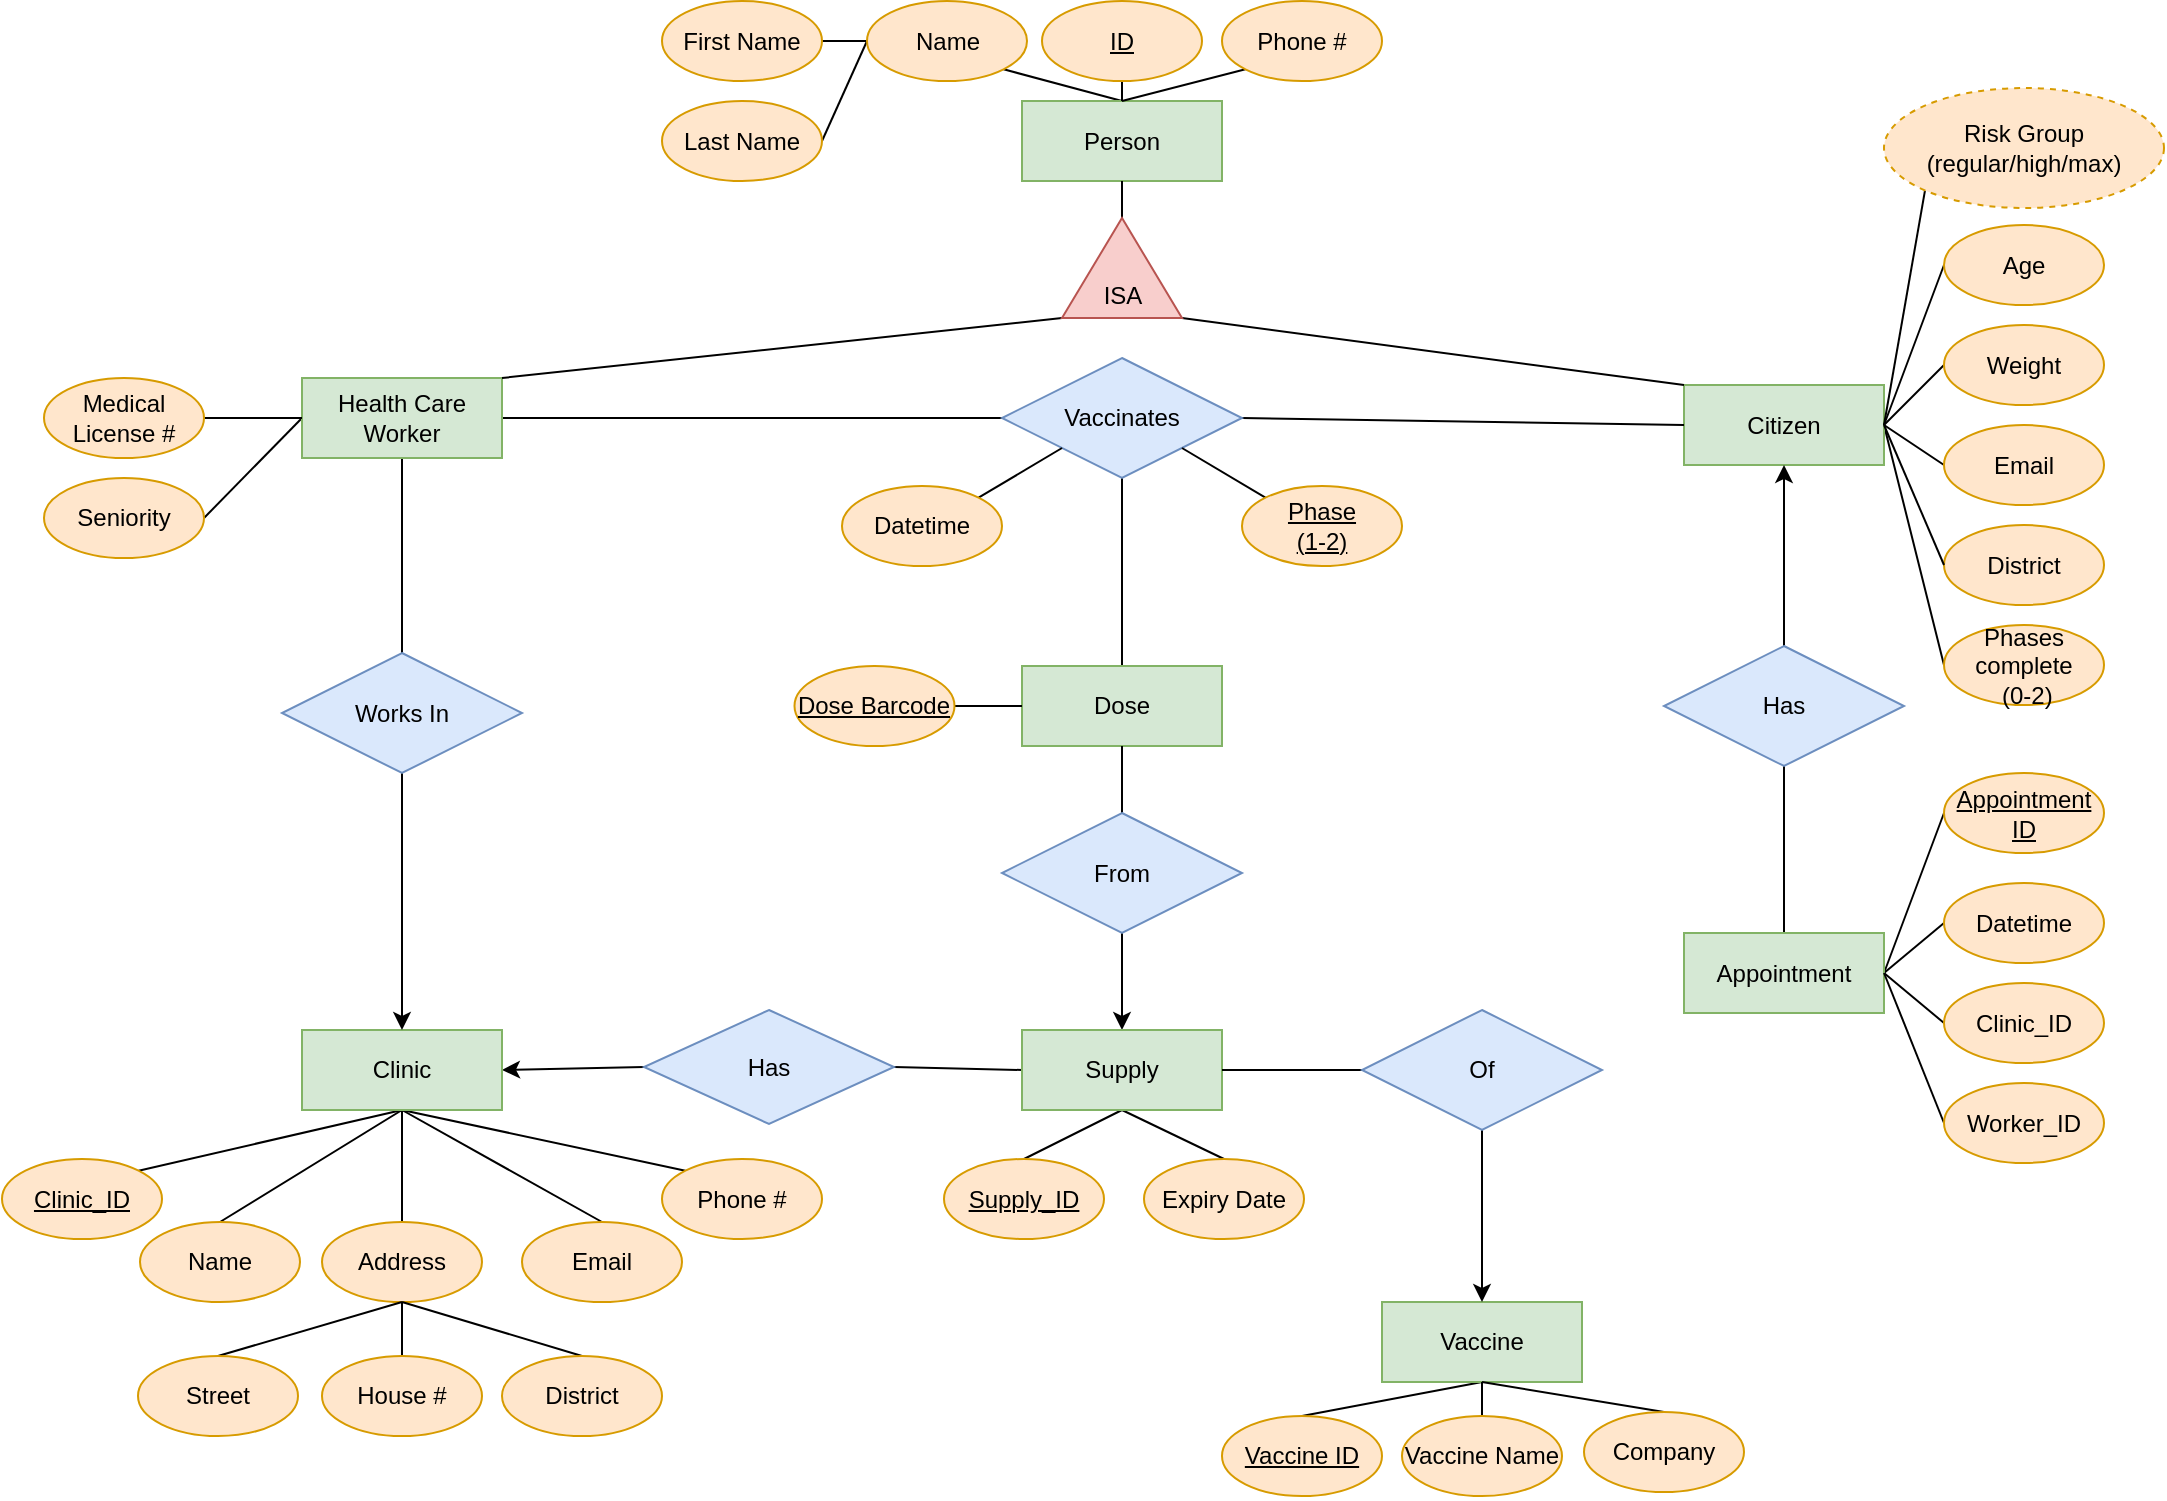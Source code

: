 <mxfile version="14.1.8" type="device"><diagram id="R2lEEEUBdFMjLlhIrx00" name="Page-1"><mxGraphModel dx="1936" dy="794" grid="1" gridSize="10" guides="1" tooltips="1" connect="1" arrows="1" fold="1" page="1" pageScale="1" pageWidth="850" pageHeight="1100" math="0" shadow="0" extFonts="Permanent Marker^https://fonts.googleapis.com/css?family=Permanent+Marker"><root><mxCell id="0"/><mxCell id="1" parent="0"/><mxCell id="DMTG2ygjU2RNoWO_4d3Z-73" style="edgeStyle=none;rounded=0;orthogonalLoop=1;jettySize=auto;html=1;exitX=0.5;exitY=1;exitDx=0;exitDy=0;entryX=0.5;entryY=0;entryDx=0;entryDy=0;endArrow=none;endFill=0;" parent="1" source="DMTG2ygjU2RNoWO_4d3Z-1" target="DMTG2ygjU2RNoWO_4d3Z-72" edge="1"><mxGeometry relative="1" as="geometry"/></mxCell><mxCell id="DMTG2ygjU2RNoWO_4d3Z-1" value="Vaccine" style="whiteSpace=wrap;html=1;align=center;fillColor=#d5e8d4;strokeColor=#82b366;" parent="1" vertex="1"><mxGeometry x="599" y="888" width="100" height="40" as="geometry"/></mxCell><mxCell id="2lOU7l8TIrE1X3rywShi-9" style="edgeStyle=none;rounded=0;orthogonalLoop=1;jettySize=auto;html=1;exitX=1;exitY=0.5;exitDx=0;exitDy=0;entryX=0;entryY=0.5;entryDx=0;entryDy=0;endArrow=none;endFill=0;" parent="1" source="DMTG2ygjU2RNoWO_4d3Z-3" target="2lOU7l8TIrE1X3rywShi-8" edge="1"><mxGeometry relative="1" as="geometry"/></mxCell><mxCell id="DMTG2ygjU2RNoWO_4d3Z-3" value="Citizen" style="whiteSpace=wrap;html=1;align=center;fillColor=#d5e8d4;strokeColor=#82b366;" parent="1" vertex="1"><mxGeometry x="750" y="429.5" width="100" height="40" as="geometry"/></mxCell><mxCell id="DMTG2ygjU2RNoWO_4d3Z-35" style="edgeStyle=none;rounded=0;orthogonalLoop=1;jettySize=auto;html=1;exitX=0.5;exitY=1;exitDx=0;exitDy=0;endArrow=none;endFill=0;entryX=0.5;entryY=0;entryDx=0;entryDy=0;" parent="1" source="DMTG2ygjU2RNoWO_4d3Z-4" target="iSl-QRDXqOYRvXfw0eQ--36" edge="1"><mxGeometry relative="1" as="geometry"><mxPoint x="197.813" y="883.976" as="targetPoint"/><mxPoint x="108" y="836.5" as="sourcePoint"/></mxGeometry></mxCell><mxCell id="DMTG2ygjU2RNoWO_4d3Z-62" style="edgeStyle=none;rounded=0;orthogonalLoop=1;jettySize=auto;html=1;exitX=0.5;exitY=1;exitDx=0;exitDy=0;entryX=0;entryY=0;entryDx=0;entryDy=0;endArrow=none;endFill=0;" parent="1" source="DMTG2ygjU2RNoWO_4d3Z-4" target="2lOU7l8TIrE1X3rywShi-2" edge="1"><mxGeometry relative="1" as="geometry"><mxPoint x="179" y="866.5" as="targetPoint"/><mxPoint x="108" y="836.5" as="sourcePoint"/></mxGeometry></mxCell><mxCell id="DMTG2ygjU2RNoWO_4d3Z-135" style="edgeStyle=none;rounded=0;orthogonalLoop=1;jettySize=auto;html=1;exitX=0.5;exitY=1;exitDx=0;exitDy=0;entryX=1;entryY=0;entryDx=0;entryDy=0;startArrow=none;startFill=0;endArrow=none;endFill=0;" parent="1" source="DMTG2ygjU2RNoWO_4d3Z-4" target="DMTG2ygjU2RNoWO_4d3Z-130" edge="1"><mxGeometry relative="1" as="geometry"><mxPoint x="108" y="836.5" as="sourcePoint"/></mxGeometry></mxCell><mxCell id="DMTG2ygjU2RNoWO_4d3Z-136" style="edgeStyle=none;rounded=0;orthogonalLoop=1;jettySize=auto;html=1;exitX=1;exitY=0.5;exitDx=0;exitDy=0;entryX=0;entryY=0.5;entryDx=0;entryDy=0;startArrow=classic;startFill=1;endArrow=none;endFill=0;" parent="1" source="DMTG2ygjU2RNoWO_4d3Z-4" target="qfPlXzgQKjk4texzWzcn-28" edge="1"><mxGeometry relative="1" as="geometry"><mxPoint x="355" y="775" as="targetPoint"/></mxGeometry></mxCell><mxCell id="DMTG2ygjU2RNoWO_4d3Z-152" style="edgeStyle=none;rounded=0;orthogonalLoop=1;jettySize=auto;html=1;exitX=0.5;exitY=1;exitDx=0;exitDy=0;entryX=0.5;entryY=0;entryDx=0;entryDy=0;startArrow=none;startFill=0;endArrow=none;endFill=0;" parent="1" source="DMTG2ygjU2RNoWO_4d3Z-4" target="DMTG2ygjU2RNoWO_4d3Z-151" edge="1"><mxGeometry relative="1" as="geometry"><mxPoint x="108" y="836.5" as="sourcePoint"/></mxGeometry></mxCell><mxCell id="2lOU7l8TIrE1X3rywShi-5" style="rounded=0;orthogonalLoop=1;jettySize=auto;html=1;exitX=0.5;exitY=1;exitDx=0;exitDy=0;entryX=0.5;entryY=0;entryDx=0;entryDy=0;endArrow=none;endFill=0;" parent="1" source="DMTG2ygjU2RNoWO_4d3Z-4" target="2lOU7l8TIrE1X3rywShi-4" edge="1"><mxGeometry relative="1" as="geometry"><mxPoint x="108" y="836.5" as="sourcePoint"/></mxGeometry></mxCell><mxCell id="DMTG2ygjU2RNoWO_4d3Z-4" value="Clinic" style="whiteSpace=wrap;html=1;align=center;fillColor=#d5e8d4;strokeColor=#82b366;" parent="1" vertex="1"><mxGeometry x="59" y="752" width="100" height="40" as="geometry"/></mxCell><mxCell id="DMTG2ygjU2RNoWO_4d3Z-125" style="edgeStyle=none;rounded=0;orthogonalLoop=1;jettySize=auto;html=1;exitX=0.5;exitY=1;exitDx=0;exitDy=0;entryX=0.5;entryY=0;entryDx=0;entryDy=0;endArrow=none;endFill=0;" parent="1" source="DMTG2ygjU2RNoWO_4d3Z-6" target="DMTG2ygjU2RNoWO_4d3Z-124" edge="1"><mxGeometry relative="1" as="geometry"/></mxCell><mxCell id="DMTG2ygjU2RNoWO_4d3Z-134" style="edgeStyle=none;rounded=0;orthogonalLoop=1;jettySize=auto;html=1;exitX=1;exitY=0.5;exitDx=0;exitDy=0;entryX=0;entryY=0.5;entryDx=0;entryDy=0;startArrow=none;startFill=0;endArrow=none;endFill=0;" parent="1" source="DMTG2ygjU2RNoWO_4d3Z-6" target="DMTG2ygjU2RNoWO_4d3Z-28" edge="1"><mxGeometry relative="1" as="geometry"/></mxCell><mxCell id="DMTG2ygjU2RNoWO_4d3Z-160" style="edgeStyle=none;rounded=0;orthogonalLoop=1;jettySize=auto;html=1;exitX=0;exitY=0.5;exitDx=0;exitDy=0;entryX=1;entryY=0.5;entryDx=0;entryDy=0;startArrow=none;startFill=0;endArrow=none;endFill=0;" parent="1" source="DMTG2ygjU2RNoWO_4d3Z-6" target="DMTG2ygjU2RNoWO_4d3Z-159" edge="1"><mxGeometry relative="1" as="geometry"/></mxCell><mxCell id="DMTG2ygjU2RNoWO_4d3Z-6" value="Health Care Worker" style="whiteSpace=wrap;html=1;align=center;fillColor=#d5e8d4;strokeColor=#82b366;" parent="1" vertex="1"><mxGeometry x="59" y="426" width="100" height="40" as="geometry"/></mxCell><mxCell id="DMTG2ygjU2RNoWO_4d3Z-56" style="edgeStyle=none;rounded=0;orthogonalLoop=1;jettySize=auto;html=1;exitX=0.5;exitY=0;exitDx=0;exitDy=0;entryX=1;entryY=1;entryDx=0;entryDy=0;endArrow=none;endFill=0;" parent="1" source="DMTG2ygjU2RNoWO_4d3Z-7" target="DMTG2ygjU2RNoWO_4d3Z-53" edge="1"><mxGeometry relative="1" as="geometry"><mxPoint x="466" y="277.5" as="sourcePoint"/></mxGeometry></mxCell><mxCell id="DMTG2ygjU2RNoWO_4d3Z-7" value="Person" style="whiteSpace=wrap;html=1;align=center;fillColor=#d5e8d4;strokeColor=#82b366;" parent="1" vertex="1"><mxGeometry x="419" y="287.5" width="100" height="40" as="geometry"/></mxCell><mxCell id="DMTG2ygjU2RNoWO_4d3Z-11" style="edgeStyle=orthogonalEdgeStyle;rounded=0;orthogonalLoop=1;jettySize=auto;html=1;exitX=0;exitY=0;exitDx=30;exitDy=0;exitPerimeter=0;entryX=0.5;entryY=1;entryDx=0;entryDy=0;endArrow=none;endFill=0;" parent="1" source="DMTG2ygjU2RNoWO_4d3Z-8" target="DMTG2ygjU2RNoWO_4d3Z-7" edge="1"><mxGeometry relative="1" as="geometry"/></mxCell><mxCell id="DMTG2ygjU2RNoWO_4d3Z-139" style="edgeStyle=none;rounded=0;orthogonalLoop=1;jettySize=auto;html=1;exitX=0;exitY=1;exitDx=0;exitDy=0;exitPerimeter=0;entryX=1;entryY=0;entryDx=0;entryDy=0;startArrow=none;startFill=0;endArrow=none;endFill=0;" parent="1" source="DMTG2ygjU2RNoWO_4d3Z-8" target="DMTG2ygjU2RNoWO_4d3Z-6" edge="1"><mxGeometry relative="1" as="geometry"/></mxCell><mxCell id="DMTG2ygjU2RNoWO_4d3Z-150" style="edgeStyle=none;rounded=0;orthogonalLoop=1;jettySize=auto;html=1;exitX=1;exitY=1;exitDx=0;exitDy=0;exitPerimeter=0;entryX=0;entryY=0;entryDx=0;entryDy=0;startArrow=none;startFill=0;endArrow=none;endFill=0;" parent="1" source="DMTG2ygjU2RNoWO_4d3Z-8" target="DMTG2ygjU2RNoWO_4d3Z-3" edge="1"><mxGeometry relative="1" as="geometry"/></mxCell><mxCell id="DMTG2ygjU2RNoWO_4d3Z-8" value="ISA" style="verticalLabelPosition=bottom;verticalAlign=top;html=1;shape=mxgraph.basic.acute_triangle;dx=0.5;fillColor=#f8cecc;strokeColor=#b85450;spacingBottom=0;spacingTop=-25;" parent="1" vertex="1"><mxGeometry x="439" y="346" width="60" height="50" as="geometry"/></mxCell><mxCell id="DMTG2ygjU2RNoWO_4d3Z-20" style="edgeStyle=none;rounded=0;orthogonalLoop=1;jettySize=auto;html=1;exitX=0.5;exitY=0;exitDx=0;exitDy=0;endArrow=classic;endFill=1;entryX=0.5;entryY=1;entryDx=0;entryDy=0;" parent="1" source="2lOU7l8TIrE1X3rywShi-17" target="DMTG2ygjU2RNoWO_4d3Z-3" edge="1"><mxGeometry relative="1" as="geometry"><mxPoint x="852" y="449.5" as="targetPoint"/><mxPoint x="800" y="553.5" as="sourcePoint"/></mxGeometry></mxCell><mxCell id="DMTG2ygjU2RNoWO_4d3Z-89" value="" style="edgeStyle=none;rounded=0;orthogonalLoop=1;jettySize=auto;html=1;endArrow=none;endFill=0;entryX=0.5;entryY=0;entryDx=0;entryDy=0;exitX=0.5;exitY=1;exitDx=0;exitDy=0;" parent="1" source="2lOU7l8TIrE1X3rywShi-17" target="2lOU7l8TIrE1X3rywShi-16" edge="1"><mxGeometry relative="1" as="geometry"><mxPoint x="800" y="613.5" as="sourcePoint"/><mxPoint x="800" y="690.5" as="targetPoint"/></mxGeometry></mxCell><mxCell id="DMTG2ygjU2RNoWO_4d3Z-145" style="edgeStyle=none;rounded=0;orthogonalLoop=1;jettySize=auto;html=1;exitX=0;exitY=1;exitDx=0;exitDy=0;entryX=1;entryY=0.5;entryDx=0;entryDy=0;startArrow=none;startFill=0;endArrow=none;endFill=0;" parent="1" source="DMTG2ygjU2RNoWO_4d3Z-24" target="DMTG2ygjU2RNoWO_4d3Z-3" edge="1"><mxGeometry relative="1" as="geometry"/></mxCell><mxCell id="DMTG2ygjU2RNoWO_4d3Z-24" value="Risk Group&lt;br&gt;(regular/high/max)" style="ellipse;whiteSpace=wrap;html=1;align=center;dashed=1;strokeColor=#d79b00;fillColor=#ffe6cc;" parent="1" vertex="1"><mxGeometry x="850" y="281" width="140" height="60" as="geometry"/></mxCell><mxCell id="DMTG2ygjU2RNoWO_4d3Z-149" style="edgeStyle=none;rounded=0;orthogonalLoop=1;jettySize=auto;html=1;exitX=1;exitY=0.5;exitDx=0;exitDy=0;entryX=0;entryY=0.5;entryDx=0;entryDy=0;startArrow=none;startFill=0;endArrow=none;endFill=0;" parent="1" source="DMTG2ygjU2RNoWO_4d3Z-28" target="DMTG2ygjU2RNoWO_4d3Z-3" edge="1"><mxGeometry relative="1" as="geometry"/></mxCell><mxCell id="k98gqQq_LJsLRdBWHoVV-4" style="edgeStyle=orthogonalEdgeStyle;rounded=0;orthogonalLoop=1;jettySize=auto;html=1;exitX=0.5;exitY=1;exitDx=0;exitDy=0;entryX=0.5;entryY=0;entryDx=0;entryDy=0;endArrow=none;endFill=0;" edge="1" parent="1" source="DMTG2ygjU2RNoWO_4d3Z-28" target="k98gqQq_LJsLRdBWHoVV-1"><mxGeometry relative="1" as="geometry"/></mxCell><mxCell id="DMTG2ygjU2RNoWO_4d3Z-28" value="Vaccinates" style="shape=rhombus;perimeter=rhombusPerimeter;whiteSpace=wrap;html=1;align=center;strokeColor=#6c8ebf;fillColor=#dae8fc;" parent="1" vertex="1"><mxGeometry x="409" y="416" width="120" height="60" as="geometry"/></mxCell><mxCell id="DMTG2ygjU2RNoWO_4d3Z-69" style="edgeStyle=none;rounded=0;orthogonalLoop=1;jettySize=auto;html=1;entryX=1;entryY=1;entryDx=0;entryDy=0;endArrow=none;endFill=0;exitX=0;exitY=0;exitDx=0;exitDy=0;" parent="1" source="DMTG2ygjU2RNoWO_4d3Z-74" target="DMTG2ygjU2RNoWO_4d3Z-28" edge="1"><mxGeometry relative="1" as="geometry"><mxPoint x="527" y="496" as="sourcePoint"/></mxGeometry></mxCell><mxCell id="DMTG2ygjU2RNoWO_4d3Z-52" style="edgeStyle=none;rounded=0;orthogonalLoop=1;jettySize=auto;html=1;exitX=0.5;exitY=1;exitDx=0;exitDy=0;entryX=0.5;entryY=0;entryDx=0;entryDy=0;endArrow=none;endFill=0;" parent="1" source="DMTG2ygjU2RNoWO_4d3Z-38" target="DMTG2ygjU2RNoWO_4d3Z-7" edge="1"><mxGeometry relative="1" as="geometry"><mxPoint x="466" y="277.5" as="targetPoint"/></mxGeometry></mxCell><mxCell id="DMTG2ygjU2RNoWO_4d3Z-38" value="ID" style="ellipse;whiteSpace=wrap;html=1;align=center;fontStyle=4;strokeColor=#d79b00;fillColor=#ffe6cc;" parent="1" vertex="1"><mxGeometry x="429" y="237.5" width="80" height="40" as="geometry"/></mxCell><mxCell id="DMTG2ygjU2RNoWO_4d3Z-194" style="edgeStyle=none;rounded=0;orthogonalLoop=1;jettySize=auto;html=1;exitX=0;exitY=0.5;exitDx=0;exitDy=0;entryX=1;entryY=0.5;entryDx=0;entryDy=0;startArrow=none;startFill=0;endArrow=none;endFill=0;" parent="1" source="DMTG2ygjU2RNoWO_4d3Z-53" target="DMTG2ygjU2RNoWO_4d3Z-54" edge="1"><mxGeometry relative="1" as="geometry"/></mxCell><mxCell id="DMTG2ygjU2RNoWO_4d3Z-195" style="edgeStyle=none;rounded=0;orthogonalLoop=1;jettySize=auto;html=1;exitX=0;exitY=0.5;exitDx=0;exitDy=0;entryX=1;entryY=0.5;entryDx=0;entryDy=0;startArrow=none;startFill=0;endArrow=none;endFill=0;" parent="1" source="DMTG2ygjU2RNoWO_4d3Z-53" target="DMTG2ygjU2RNoWO_4d3Z-55" edge="1"><mxGeometry relative="1" as="geometry"><mxPoint x="301" y="275.5" as="targetPoint"/></mxGeometry></mxCell><mxCell id="DMTG2ygjU2RNoWO_4d3Z-53" value="Name" style="ellipse;whiteSpace=wrap;html=1;align=center;strokeColor=#d79b00;fillColor=#ffe6cc;" parent="1" vertex="1"><mxGeometry x="341.5" y="237.5" width="80" height="40" as="geometry"/></mxCell><mxCell id="DMTG2ygjU2RNoWO_4d3Z-54" value="First Name" style="ellipse;whiteSpace=wrap;html=1;align=center;strokeColor=#d79b00;fillColor=#ffe6cc;" parent="1" vertex="1"><mxGeometry x="239" y="237.5" width="80" height="40" as="geometry"/></mxCell><mxCell id="DMTG2ygjU2RNoWO_4d3Z-55" value="Last Name" style="ellipse;whiteSpace=wrap;html=1;align=center;strokeColor=#d79b00;fillColor=#ffe6cc;" parent="1" vertex="1"><mxGeometry x="239" y="287.5" width="80" height="40" as="geometry"/></mxCell><mxCell id="DMTG2ygjU2RNoWO_4d3Z-60" style="edgeStyle=none;rounded=0;orthogonalLoop=1;jettySize=auto;html=1;exitX=0;exitY=1;exitDx=0;exitDy=0;entryX=0.5;entryY=0;entryDx=0;entryDy=0;endArrow=none;endFill=0;" parent="1" source="DMTG2ygjU2RNoWO_4d3Z-59" target="DMTG2ygjU2RNoWO_4d3Z-7" edge="1"><mxGeometry relative="1" as="geometry"><mxPoint x="466" y="277.5" as="targetPoint"/></mxGeometry></mxCell><mxCell id="DMTG2ygjU2RNoWO_4d3Z-59" value="Phone #" style="ellipse;whiteSpace=wrap;html=1;align=center;strokeColor=#d79b00;fillColor=#ffe6cc;" parent="1" vertex="1"><mxGeometry x="519" y="237.5" width="80" height="40" as="geometry"/></mxCell><mxCell id="DMTG2ygjU2RNoWO_4d3Z-67" value="" style="edgeStyle=none;rounded=0;orthogonalLoop=1;jettySize=auto;html=1;endArrow=none;endFill=0;entryX=0;entryY=1;entryDx=0;entryDy=0;exitX=1;exitY=0;exitDx=0;exitDy=0;" parent="1" source="2lOU7l8TIrE1X3rywShi-18" target="DMTG2ygjU2RNoWO_4d3Z-28" edge="1"><mxGeometry relative="1" as="geometry"><mxPoint x="397.284" y="485.858" as="sourcePoint"/></mxGeometry></mxCell><mxCell id="DMTG2ygjU2RNoWO_4d3Z-72" value="Vaccine ID" style="ellipse;whiteSpace=wrap;html=1;align=center;fontStyle=4;strokeColor=#d79b00;fillColor=#ffe6cc;" parent="1" vertex="1"><mxGeometry x="519" y="945" width="80" height="40" as="geometry"/></mxCell><mxCell id="DMTG2ygjU2RNoWO_4d3Z-74" value="Phase&lt;br&gt;(1-2)" style="ellipse;whiteSpace=wrap;html=1;align=center;fontStyle=4;strokeColor=#d79b00;fillColor=#ffe6cc;" parent="1" vertex="1"><mxGeometry x="529" y="480" width="80" height="40" as="geometry"/></mxCell><mxCell id="DMTG2ygjU2RNoWO_4d3Z-133" style="edgeStyle=none;rounded=0;orthogonalLoop=1;jettySize=auto;html=1;exitX=1;exitY=0.5;exitDx=0;exitDy=0;entryX=0;entryY=0.5;entryDx=0;entryDy=0;startArrow=none;startFill=0;endArrow=none;endFill=0;" parent="1" source="8hkuBDBRyRprj1n-GdiG-7" target="DMTG2ygjU2RNoWO_4d3Z-6" edge="1"><mxGeometry relative="1" as="geometry"><mxPoint x="-15" y="446" as="sourcePoint"/></mxGeometry></mxCell><mxCell id="DMTG2ygjU2RNoWO_4d3Z-80" style="rounded=0;orthogonalLoop=1;jettySize=auto;html=1;exitX=0.5;exitY=0;exitDx=0;exitDy=0;entryX=0.5;entryY=1;entryDx=0;entryDy=0;endArrow=none;endFill=0;" parent="1" source="DMTG2ygjU2RNoWO_4d3Z-79" target="DMTG2ygjU2RNoWO_4d3Z-1" edge="1"><mxGeometry relative="1" as="geometry"/></mxCell><mxCell id="DMTG2ygjU2RNoWO_4d3Z-79" value="Vaccine Name" style="ellipse;whiteSpace=wrap;html=1;align=center;strokeColor=#d79b00;fillColor=#ffe6cc;" parent="1" vertex="1"><mxGeometry x="609" y="945" width="80" height="40" as="geometry"/></mxCell><mxCell id="DMTG2ygjU2RNoWO_4d3Z-146" style="edgeStyle=none;rounded=0;orthogonalLoop=1;jettySize=auto;html=1;exitX=0;exitY=0.5;exitDx=0;exitDy=0;startArrow=none;startFill=0;endArrow=none;endFill=0;entryX=1;entryY=0.5;entryDx=0;entryDy=0;" parent="1" source="BFQGqHEnyEEUAFkYKt3G-5" target="2lOU7l8TIrE1X3rywShi-16" edge="1"><mxGeometry relative="1" as="geometry"><mxPoint x="987.5" y="689.5" as="sourcePoint"/><mxPoint x="830" y="673.5" as="targetPoint"/></mxGeometry></mxCell><mxCell id="DMTG2ygjU2RNoWO_4d3Z-147" style="edgeStyle=none;rounded=0;orthogonalLoop=1;jettySize=auto;html=1;exitX=0;exitY=0.5;exitDx=0;exitDy=0;entryX=1;entryY=0.5;entryDx=0;entryDy=0;startArrow=none;startFill=0;endArrow=none;endFill=0;" parent="1" source="DMTG2ygjU2RNoWO_4d3Z-95" target="2lOU7l8TIrE1X3rywShi-16" edge="1"><mxGeometry relative="1" as="geometry"><mxPoint x="850" y="660.5" as="targetPoint"/></mxGeometry></mxCell><mxCell id="DMTG2ygjU2RNoWO_4d3Z-95" value="Clinic_ID" style="ellipse;whiteSpace=wrap;html=1;align=center;strokeColor=#d79b00;fillColor=#ffe6cc;" parent="1" vertex="1"><mxGeometry x="880" y="728.5" width="80" height="40" as="geometry"/></mxCell><mxCell id="DMTG2ygjU2RNoWO_4d3Z-142" style="edgeStyle=none;rounded=0;orthogonalLoop=1;jettySize=auto;html=1;exitX=0;exitY=0.5;exitDx=0;exitDy=0;startArrow=none;startFill=0;endArrow=none;endFill=0;entryX=1;entryY=0.5;entryDx=0;entryDy=0;" parent="1" source="DMTG2ygjU2RNoWO_4d3Z-103" target="DMTG2ygjU2RNoWO_4d3Z-3" edge="1"><mxGeometry relative="1" as="geometry"><mxPoint x="962.5" y="449.5" as="targetPoint"/></mxGeometry></mxCell><mxCell id="DMTG2ygjU2RNoWO_4d3Z-103" value="Age" style="ellipse;whiteSpace=wrap;html=1;align=center;strokeColor=#d79b00;fillColor=#ffe6cc;" parent="1" vertex="1"><mxGeometry x="880" y="349.5" width="80" height="40" as="geometry"/></mxCell><mxCell id="DMTG2ygjU2RNoWO_4d3Z-143" style="edgeStyle=none;rounded=0;orthogonalLoop=1;jettySize=auto;html=1;exitX=0;exitY=0.5;exitDx=0;exitDy=0;entryX=1;entryY=0.5;entryDx=0;entryDy=0;startArrow=none;startFill=0;endArrow=none;endFill=0;" parent="1" source="DMTG2ygjU2RNoWO_4d3Z-105" target="DMTG2ygjU2RNoWO_4d3Z-3" edge="1"><mxGeometry relative="1" as="geometry"/></mxCell><mxCell id="DMTG2ygjU2RNoWO_4d3Z-105" value="Email" style="ellipse;whiteSpace=wrap;html=1;align=center;strokeColor=#d79b00;fillColor=#ffe6cc;" parent="1" vertex="1"><mxGeometry x="880" y="449.5" width="80" height="40" as="geometry"/></mxCell><mxCell id="DMTG2ygjU2RNoWO_4d3Z-116" style="edgeStyle=none;rounded=0;orthogonalLoop=1;jettySize=auto;html=1;exitX=0.5;exitY=0;exitDx=0;exitDy=0;entryX=0.5;entryY=1;entryDx=0;entryDy=0;endArrow=none;endFill=0;" parent="1" source="DMTG2ygjU2RNoWO_4d3Z-115" target="DMTG2ygjU2RNoWO_4d3Z-1" edge="1"><mxGeometry relative="1" as="geometry"/></mxCell><mxCell id="DMTG2ygjU2RNoWO_4d3Z-115" value="Company" style="ellipse;whiteSpace=wrap;html=1;align=center;strokeColor=#d79b00;fillColor=#ffe6cc;" parent="1" vertex="1"><mxGeometry x="700" y="943" width="80" height="40" as="geometry"/></mxCell><mxCell id="DMTG2ygjU2RNoWO_4d3Z-141" style="edgeStyle=none;rounded=0;orthogonalLoop=1;jettySize=auto;html=1;exitX=0;exitY=0.5;exitDx=0;exitDy=0;entryX=1;entryY=0.5;entryDx=0;entryDy=0;startArrow=none;startFill=0;endArrow=none;endFill=0;" parent="1" source="DMTG2ygjU2RNoWO_4d3Z-120" target="DMTG2ygjU2RNoWO_4d3Z-3" edge="1"><mxGeometry relative="1" as="geometry"/></mxCell><mxCell id="DMTG2ygjU2RNoWO_4d3Z-120" value="Weight" style="ellipse;whiteSpace=wrap;html=1;align=center;strokeColor=#d79b00;fillColor=#ffe6cc;" parent="1" vertex="1"><mxGeometry x="880" y="399.5" width="80" height="40" as="geometry"/></mxCell><mxCell id="DMTG2ygjU2RNoWO_4d3Z-126" style="edgeStyle=none;rounded=0;orthogonalLoop=1;jettySize=auto;html=1;exitX=0.5;exitY=1;exitDx=0;exitDy=0;entryX=0.5;entryY=0;entryDx=0;entryDy=0;endArrow=classic;endFill=1;startArrow=none;startFill=0;" parent="1" source="DMTG2ygjU2RNoWO_4d3Z-124" target="DMTG2ygjU2RNoWO_4d3Z-4" edge="1"><mxGeometry relative="1" as="geometry"/></mxCell><mxCell id="DMTG2ygjU2RNoWO_4d3Z-124" value="Works In" style="shape=rhombus;perimeter=rhombusPerimeter;whiteSpace=wrap;html=1;align=center;strokeColor=#6c8ebf;fillColor=#dae8fc;" parent="1" vertex="1"><mxGeometry x="49" y="563.5" width="120" height="60" as="geometry"/></mxCell><mxCell id="BFQGqHEnyEEUAFkYKt3G-3" style="rounded=0;orthogonalLoop=1;jettySize=auto;html=1;exitX=1;exitY=0.5;exitDx=0;exitDy=0;entryX=0;entryY=0.5;entryDx=0;entryDy=0;endArrow=none;endFill=0;" parent="1" source="qfPlXzgQKjk4texzWzcn-28" target="qfPlXzgQKjk4texzWzcn-27" edge="1"><mxGeometry relative="1" as="geometry"><mxPoint x="366.5" y="852.75" as="sourcePoint"/><mxPoint x="692.5" y="872.75" as="targetPoint"/></mxGeometry></mxCell><mxCell id="DMTG2ygjU2RNoWO_4d3Z-130" value="Clinic_ID" style="ellipse;whiteSpace=wrap;html=1;align=center;fontStyle=4;strokeColor=#d79b00;fillColor=#ffe6cc;" parent="1" vertex="1"><mxGeometry x="-91" y="816.5" width="80" height="40" as="geometry"/></mxCell><mxCell id="DMTG2ygjU2RNoWO_4d3Z-151" value="Email" style="ellipse;whiteSpace=wrap;html=1;align=center;strokeColor=#d79b00;fillColor=#ffe6cc;" parent="1" vertex="1"><mxGeometry x="169" y="848" width="80" height="40" as="geometry"/></mxCell><mxCell id="DMTG2ygjU2RNoWO_4d3Z-154" style="edgeStyle=none;rounded=0;orthogonalLoop=1;jettySize=auto;html=1;exitX=0.5;exitY=0;exitDx=0;exitDy=0;entryX=0.5;entryY=1;entryDx=0;entryDy=0;startArrow=none;startFill=0;endArrow=none;endFill=0;" parent="1" source="qfPlXzgQKjk4texzWzcn-26" target="qfPlXzgQKjk4texzWzcn-27" edge="1"><mxGeometry relative="1" as="geometry"><mxPoint x="575" y="932.75" as="sourcePoint"/><mxPoint x="695" y="892.75" as="targetPoint"/></mxGeometry></mxCell><mxCell id="DMTG2ygjU2RNoWO_4d3Z-159" value="Seniority" style="ellipse;whiteSpace=wrap;html=1;align=center;strokeColor=#d79b00;fillColor=#ffe6cc;" parent="1" vertex="1"><mxGeometry x="-70" y="476" width="80" height="40" as="geometry"/></mxCell><mxCell id="iSl-QRDXqOYRvXfw0eQ--4" style="rounded=0;orthogonalLoop=1;jettySize=auto;html=1;exitX=0;exitY=0.5;exitDx=0;exitDy=0;endArrow=none;endFill=0;entryX=1;entryY=0.5;entryDx=0;entryDy=0;" parent="1" source="iSl-QRDXqOYRvXfw0eQ--2" target="2lOU7l8TIrE1X3rywShi-16" edge="1"><mxGeometry relative="1" as="geometry"><mxPoint x="850" y="660.5" as="targetPoint"/></mxGeometry></mxCell><mxCell id="iSl-QRDXqOYRvXfw0eQ--2" value="Appointment ID" style="ellipse;whiteSpace=wrap;html=1;align=center;fontStyle=4;strokeColor=#d79b00;fillColor=#ffe6cc;" parent="1" vertex="1"><mxGeometry x="880" y="623.5" width="80" height="40" as="geometry"/></mxCell><mxCell id="iSl-QRDXqOYRvXfw0eQ--14" value="District" style="ellipse;whiteSpace=wrap;html=1;align=center;strokeColor=#d79b00;fillColor=#ffe6cc;" parent="1" vertex="1"><mxGeometry x="880" y="499.5" width="80" height="40" as="geometry"/></mxCell><mxCell id="iSl-QRDXqOYRvXfw0eQ--30" style="edgeStyle=none;rounded=0;orthogonalLoop=1;jettySize=auto;html=1;exitX=0;exitY=0.5;exitDx=0;exitDy=0;entryX=1;entryY=0.5;entryDx=0;entryDy=0;endArrow=none;endFill=0;" parent="1" source="iSl-QRDXqOYRvXfw0eQ--14" target="DMTG2ygjU2RNoWO_4d3Z-3" edge="1"><mxGeometry relative="1" as="geometry"><mxPoint x="950" y="549.5" as="sourcePoint"/></mxGeometry></mxCell><mxCell id="8hkuBDBRyRprj1n-GdiG-12" style="edgeStyle=none;rounded=0;orthogonalLoop=1;jettySize=auto;html=1;exitX=0.5;exitY=1;exitDx=0;exitDy=0;entryX=0.5;entryY=0;entryDx=0;entryDy=0;endArrow=none;endFill=0;" parent="1" source="iSl-QRDXqOYRvXfw0eQ--36" target="8hkuBDBRyRprj1n-GdiG-8" edge="1"><mxGeometry relative="1" as="geometry"/></mxCell><mxCell id="iSl-QRDXqOYRvXfw0eQ--36" value="Address" style="ellipse;whiteSpace=wrap;html=1;align=center;strokeColor=#d79b00;fillColor=#ffe6cc;" parent="1" vertex="1"><mxGeometry x="69" y="848" width="80" height="40" as="geometry"/></mxCell><mxCell id="BFQGqHEnyEEUAFkYKt3G-5" value="Datetime" style="ellipse;whiteSpace=wrap;html=1;align=center;strokeColor=#d79b00;fillColor=#ffe6cc;" parent="1" vertex="1"><mxGeometry x="880" y="678.5" width="80" height="40" as="geometry"/></mxCell><mxCell id="8hkuBDBRyRprj1n-GdiG-7" value="Medical License #" style="ellipse;whiteSpace=wrap;html=1;align=center;strokeColor=#d79b00;fillColor=#ffe6cc;" parent="1" vertex="1"><mxGeometry x="-70" y="426" width="80" height="40" as="geometry"/></mxCell><mxCell id="8hkuBDBRyRprj1n-GdiG-8" value="House #" style="ellipse;whiteSpace=wrap;html=1;align=center;strokeColor=#d79b00;fillColor=#ffe6cc;" parent="1" vertex="1"><mxGeometry x="69" y="915" width="80" height="40" as="geometry"/></mxCell><mxCell id="8hkuBDBRyRprj1n-GdiG-14" style="edgeStyle=none;rounded=0;orthogonalLoop=1;jettySize=auto;html=1;exitX=0.5;exitY=0;exitDx=0;exitDy=0;entryX=0.5;entryY=1;entryDx=0;entryDy=0;endArrow=none;endFill=0;" parent="1" source="8hkuBDBRyRprj1n-GdiG-9" target="iSl-QRDXqOYRvXfw0eQ--36" edge="1"><mxGeometry relative="1" as="geometry"/></mxCell><mxCell id="8hkuBDBRyRprj1n-GdiG-9" value="District" style="ellipse;whiteSpace=wrap;html=1;align=center;strokeColor=#d79b00;fillColor=#ffe6cc;" parent="1" vertex="1"><mxGeometry x="159" y="915" width="80" height="40" as="geometry"/></mxCell><mxCell id="8hkuBDBRyRprj1n-GdiG-13" style="edgeStyle=none;rounded=0;orthogonalLoop=1;jettySize=auto;html=1;exitX=0.5;exitY=0;exitDx=0;exitDy=0;entryX=0.5;entryY=1;entryDx=0;entryDy=0;endArrow=none;endFill=0;" parent="1" source="8hkuBDBRyRprj1n-GdiG-10" target="iSl-QRDXqOYRvXfw0eQ--36" edge="1"><mxGeometry relative="1" as="geometry"/></mxCell><mxCell id="8hkuBDBRyRprj1n-GdiG-10" value="Street" style="ellipse;whiteSpace=wrap;html=1;align=center;strokeColor=#d79b00;fillColor=#ffe6cc;" parent="1" vertex="1"><mxGeometry x="-23" y="915" width="80" height="40" as="geometry"/></mxCell><mxCell id="2lOU7l8TIrE1X3rywShi-2" value="Phone #" style="ellipse;whiteSpace=wrap;html=1;align=center;fillColor=#ffe6cc;strokeColor=#d79b00;" parent="1" vertex="1"><mxGeometry x="239" y="816.5" width="80" height="40" as="geometry"/></mxCell><mxCell id="2lOU7l8TIrE1X3rywShi-4" value="Name" style="ellipse;whiteSpace=wrap;html=1;align=center;fillColor=#ffe6cc;strokeColor=#d79b00;" parent="1" vertex="1"><mxGeometry x="-22" y="848" width="80" height="40" as="geometry"/></mxCell><mxCell id="2lOU7l8TIrE1X3rywShi-8" value="Phases complete&lt;br&gt;&amp;nbsp;(0-2)" style="ellipse;whiteSpace=wrap;html=1;align=center;strokeColor=#d79b00;fillColor=#ffe6cc;" parent="1" vertex="1"><mxGeometry x="880" y="549.5" width="80" height="40" as="geometry"/></mxCell><mxCell id="2lOU7l8TIrE1X3rywShi-16" value="Appointment" style="whiteSpace=wrap;html=1;align=center;fillColor=#d5e8d4;strokeColor=#82b366;" parent="1" vertex="1"><mxGeometry x="750" y="703.5" width="100" height="40" as="geometry"/></mxCell><mxCell id="2lOU7l8TIrE1X3rywShi-17" value="Has" style="shape=rhombus;perimeter=rhombusPerimeter;whiteSpace=wrap;html=1;align=center;strokeColor=#6c8ebf;fillColor=#dae8fc;" parent="1" vertex="1"><mxGeometry x="740" y="560" width="120" height="60" as="geometry"/></mxCell><mxCell id="2lOU7l8TIrE1X3rywShi-18" value="Datetime" style="ellipse;whiteSpace=wrap;html=1;align=center;strokeColor=#d79b00;fillColor=#ffe6cc;" parent="1" vertex="1"><mxGeometry x="329" y="480" width="80" height="40" as="geometry"/></mxCell><mxCell id="qfPlXzgQKjk4texzWzcn-23" style="edgeStyle=none;rounded=0;orthogonalLoop=1;jettySize=auto;html=1;exitX=0.5;exitY=0;exitDx=0;exitDy=0;entryX=0.5;entryY=1;entryDx=0;entryDy=0;startArrow=none;startFill=0;endArrow=none;endFill=0;" parent="1" source="qfPlXzgQKjk4texzWzcn-22" target="qfPlXzgQKjk4texzWzcn-27" edge="1"><mxGeometry relative="1" as="geometry"><mxPoint x="695" y="892.75" as="targetPoint"/></mxGeometry></mxCell><mxCell id="qfPlXzgQKjk4texzWzcn-22" value="Expiry Date" style="ellipse;whiteSpace=wrap;html=1;align=center;strokeColor=#d79b00;fillColor=#ffe6cc;" parent="1" vertex="1"><mxGeometry x="480" y="816.5" width="80" height="40" as="geometry"/></mxCell><mxCell id="qfPlXzgQKjk4texzWzcn-26" value="Supply_ID" style="ellipse;whiteSpace=wrap;html=1;align=center;fontStyle=4;strokeColor=#d79b00;fillColor=#ffe6cc;" parent="1" vertex="1"><mxGeometry x="380" y="816.5" width="80" height="40" as="geometry"/></mxCell><mxCell id="k98gqQq_LJsLRdBWHoVV-5" style="rounded=0;orthogonalLoop=1;jettySize=auto;html=1;exitX=0.5;exitY=0;exitDx=0;exitDy=0;entryX=0.5;entryY=1;entryDx=0;entryDy=0;endArrow=none;endFill=0;startArrow=classic;startFill=1;" edge="1" parent="1" source="qfPlXzgQKjk4texzWzcn-27" target="k98gqQq_LJsLRdBWHoVV-3"><mxGeometry relative="1" as="geometry"/></mxCell><mxCell id="qfPlXzgQKjk4texzWzcn-27" value="Supply" style="whiteSpace=wrap;html=1;align=center;fillColor=#d5e8d4;strokeColor=#82b366;" parent="1" vertex="1"><mxGeometry x="419" y="752" width="100" height="40" as="geometry"/></mxCell><mxCell id="qfPlXzgQKjk4texzWzcn-28" value="Has" style="shape=rhombus;perimeter=rhombusPerimeter;whiteSpace=wrap;html=1;align=center;strokeColor=#6c8ebf;fillColor=#dae8fc;" parent="1" vertex="1"><mxGeometry x="230" y="742" width="125" height="57" as="geometry"/></mxCell><mxCell id="Q6PJy-Eh8LndDzNrUm2N-4" style="edgeStyle=none;rounded=0;orthogonalLoop=1;jettySize=auto;html=1;exitX=0;exitY=0.5;exitDx=0;exitDy=0;entryX=1;entryY=0.5;entryDx=0;entryDy=0;endArrow=none;endFill=0;" parent="1" source="Q6PJy-Eh8LndDzNrUm2N-3" target="2lOU7l8TIrE1X3rywShi-16" edge="1"><mxGeometry relative="1" as="geometry"/></mxCell><mxCell id="Q6PJy-Eh8LndDzNrUm2N-3" value="Worker_ID" style="ellipse;whiteSpace=wrap;html=1;align=center;strokeColor=#d79b00;fillColor=#ffe6cc;" parent="1" vertex="1"><mxGeometry x="880" y="778.5" width="80" height="40" as="geometry"/></mxCell><mxCell id="k98gqQq_LJsLRdBWHoVV-9" style="edgeStyle=none;rounded=0;orthogonalLoop=1;jettySize=auto;html=1;exitX=1;exitY=0.5;exitDx=0;exitDy=0;entryX=0;entryY=0.5;entryDx=0;entryDy=0;endArrow=none;endFill=0;" edge="1" parent="1" source="qfPlXzgQKjk4texzWzcn-27" target="k98gqQq_LJsLRdBWHoVV-8"><mxGeometry relative="1" as="geometry"/></mxCell><mxCell id="k98gqQq_LJsLRdBWHoVV-1" value="Dose" style="whiteSpace=wrap;html=1;align=center;fillColor=#d5e8d4;strokeColor=#82b366;" vertex="1" parent="1"><mxGeometry x="419" y="570" width="100" height="40" as="geometry"/></mxCell><mxCell id="k98gqQq_LJsLRdBWHoVV-6" style="edgeStyle=orthogonalEdgeStyle;rounded=0;orthogonalLoop=1;jettySize=auto;html=1;exitX=0.5;exitY=0;exitDx=0;exitDy=0;entryX=0.5;entryY=1;entryDx=0;entryDy=0;endArrow=none;endFill=0;" edge="1" parent="1" source="k98gqQq_LJsLRdBWHoVV-3" target="k98gqQq_LJsLRdBWHoVV-1"><mxGeometry relative="1" as="geometry"/></mxCell><mxCell id="k98gqQq_LJsLRdBWHoVV-3" value="From" style="shape=rhombus;perimeter=rhombusPerimeter;whiteSpace=wrap;html=1;align=center;strokeColor=#6c8ebf;fillColor=#dae8fc;" vertex="1" parent="1"><mxGeometry x="409" y="643.5" width="120" height="60" as="geometry"/></mxCell><mxCell id="k98gqQq_LJsLRdBWHoVV-10" style="edgeStyle=none;rounded=0;orthogonalLoop=1;jettySize=auto;html=1;exitX=0.5;exitY=1;exitDx=0;exitDy=0;entryX=0.5;entryY=0;entryDx=0;entryDy=0;endArrow=classic;endFill=1;" edge="1" parent="1" source="k98gqQq_LJsLRdBWHoVV-8" target="DMTG2ygjU2RNoWO_4d3Z-1"><mxGeometry relative="1" as="geometry"/></mxCell><mxCell id="k98gqQq_LJsLRdBWHoVV-8" value="Of" style="shape=rhombus;perimeter=rhombusPerimeter;whiteSpace=wrap;html=1;align=center;strokeColor=#6c8ebf;fillColor=#dae8fc;" vertex="1" parent="1"><mxGeometry x="589" y="742" width="120" height="60" as="geometry"/></mxCell><mxCell id="k98gqQq_LJsLRdBWHoVV-12" style="edgeStyle=none;rounded=0;orthogonalLoop=1;jettySize=auto;html=1;exitX=1;exitY=0.5;exitDx=0;exitDy=0;entryX=0;entryY=0.5;entryDx=0;entryDy=0;startArrow=none;startFill=0;endArrow=none;endFill=0;" edge="1" parent="1" source="k98gqQq_LJsLRdBWHoVV-11" target="k98gqQq_LJsLRdBWHoVV-1"><mxGeometry relative="1" as="geometry"/></mxCell><mxCell id="k98gqQq_LJsLRdBWHoVV-11" value="Dose Barcode" style="ellipse;whiteSpace=wrap;html=1;align=center;fontStyle=4;strokeColor=#d79b00;fillColor=#ffe6cc;" vertex="1" parent="1"><mxGeometry x="305.25" y="570" width="80" height="40" as="geometry"/></mxCell><mxCell id="k98gqQq_LJsLRdBWHoVV-13" style="edgeStyle=none;rounded=0;orthogonalLoop=1;jettySize=auto;html=1;exitX=0.5;exitY=1;exitDx=0;exitDy=0;startArrow=none;startFill=0;endArrow=none;endFill=0;" edge="1" parent="1" source="DMTG2ygjU2RNoWO_4d3Z-79" target="DMTG2ygjU2RNoWO_4d3Z-79"><mxGeometry relative="1" as="geometry"/></mxCell></root></mxGraphModel></diagram></mxfile>